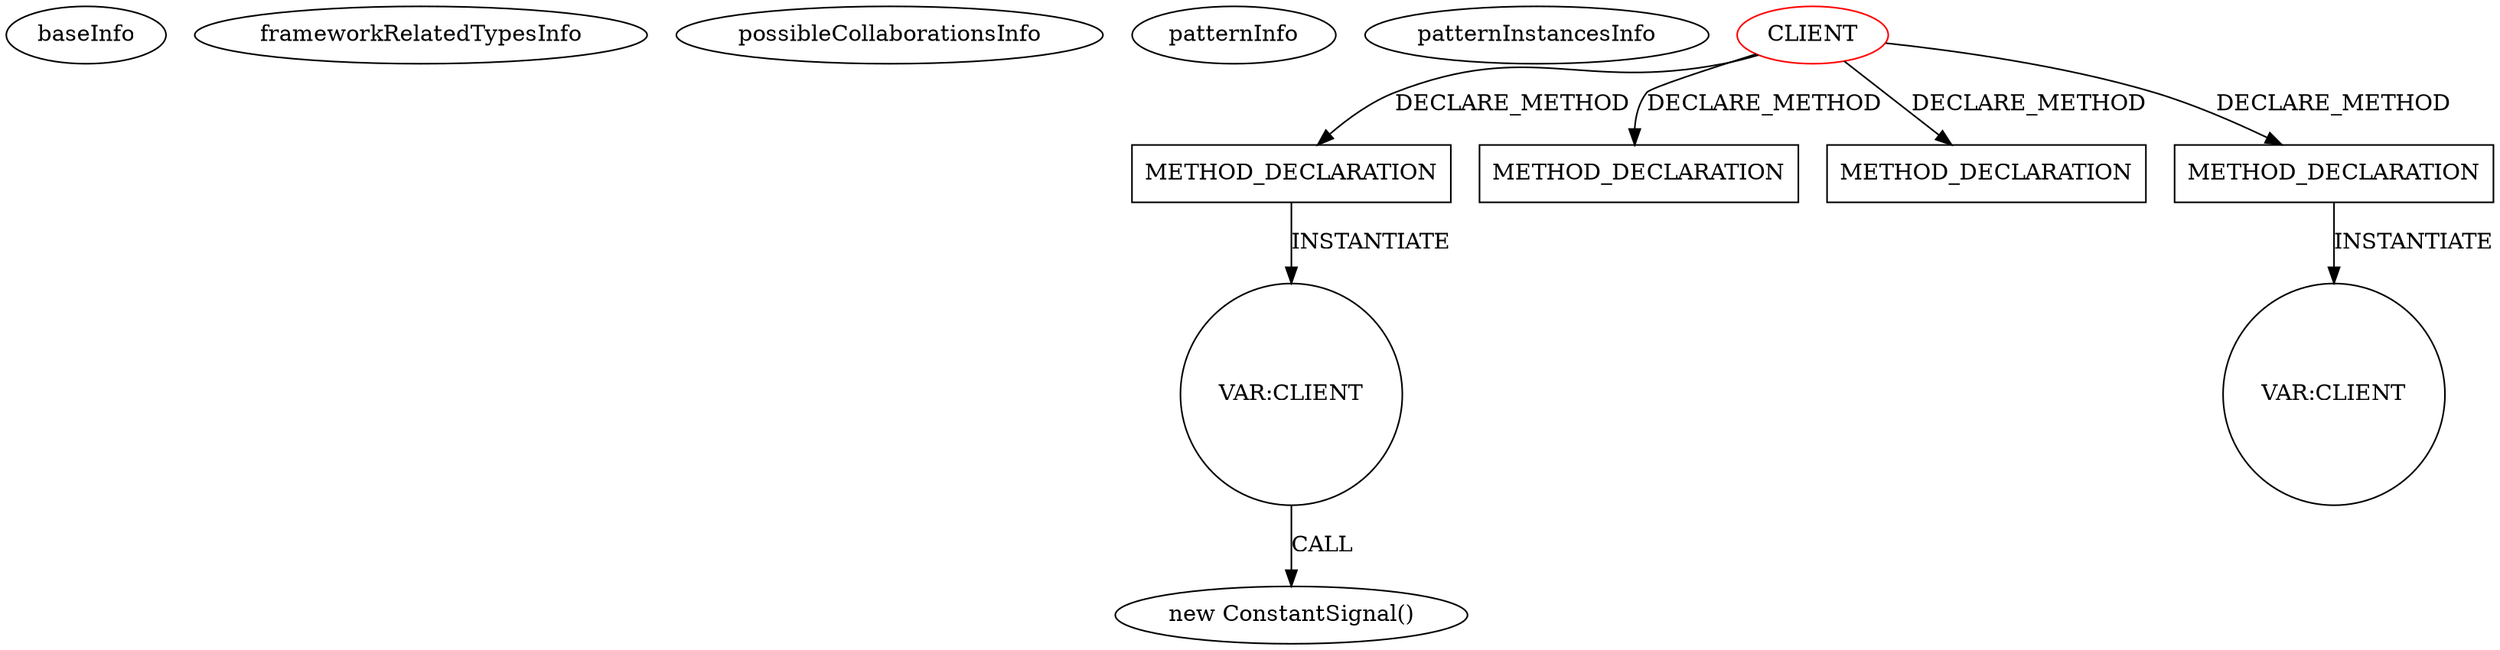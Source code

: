digraph {
baseInfo[graphId=4554,category="pattern",isAnonymous=false,possibleRelation=false]
frameworkRelatedTypesInfo[]
possibleCollaborationsInfo[]
patternInfo[frequency=2.0,patternRootClient=0]
patternInstancesInfo[0="dimituri-milk~/dimituri-milk/milk-master/milk-core/src/main/java/lv/dimituri/milk/core/Filters.java~Filters~2472",1="dimituri-milk~/dimituri-milk/milk-master/milk-core/src/main/java/lv/dimituri/milk/core/Maps.java~Maps~2475"]
48[label="new ConstantSignal()",vertexType="CONSTRUCTOR_CALL",isFrameworkType=false]
49[label="VAR:CLIENT",vertexType="VARIABLE_EXPRESION",isFrameworkType=false,shape=circle]
44[label="METHOD_DECLARATION",vertexType="CLIENT_METHOD_DECLARATION",isFrameworkType=false,shape=box]
0[label="CLIENT",vertexType="ROOT_CLIENT_CLASS_DECLARATION",isFrameworkType=false,color=red]
26[label="METHOD_DECLARATION",vertexType="CLIENT_METHOD_DECLARATION",isFrameworkType=false,shape=box]
63[label="METHOD_DECLARATION",vertexType="CLIENT_METHOD_DECLARATION",isFrameworkType=false,shape=box]
35[label="METHOD_DECLARATION",vertexType="CLIENT_METHOD_DECLARATION",isFrameworkType=false,shape=box]
42[label="VAR:CLIENT",vertexType="VARIABLE_EXPRESION",isFrameworkType=false,shape=circle]
44->49[label="INSTANTIATE"]
35->42[label="INSTANTIATE"]
0->44[label="DECLARE_METHOD"]
0->63[label="DECLARE_METHOD"]
49->48[label="CALL"]
0->26[label="DECLARE_METHOD"]
0->35[label="DECLARE_METHOD"]
}
